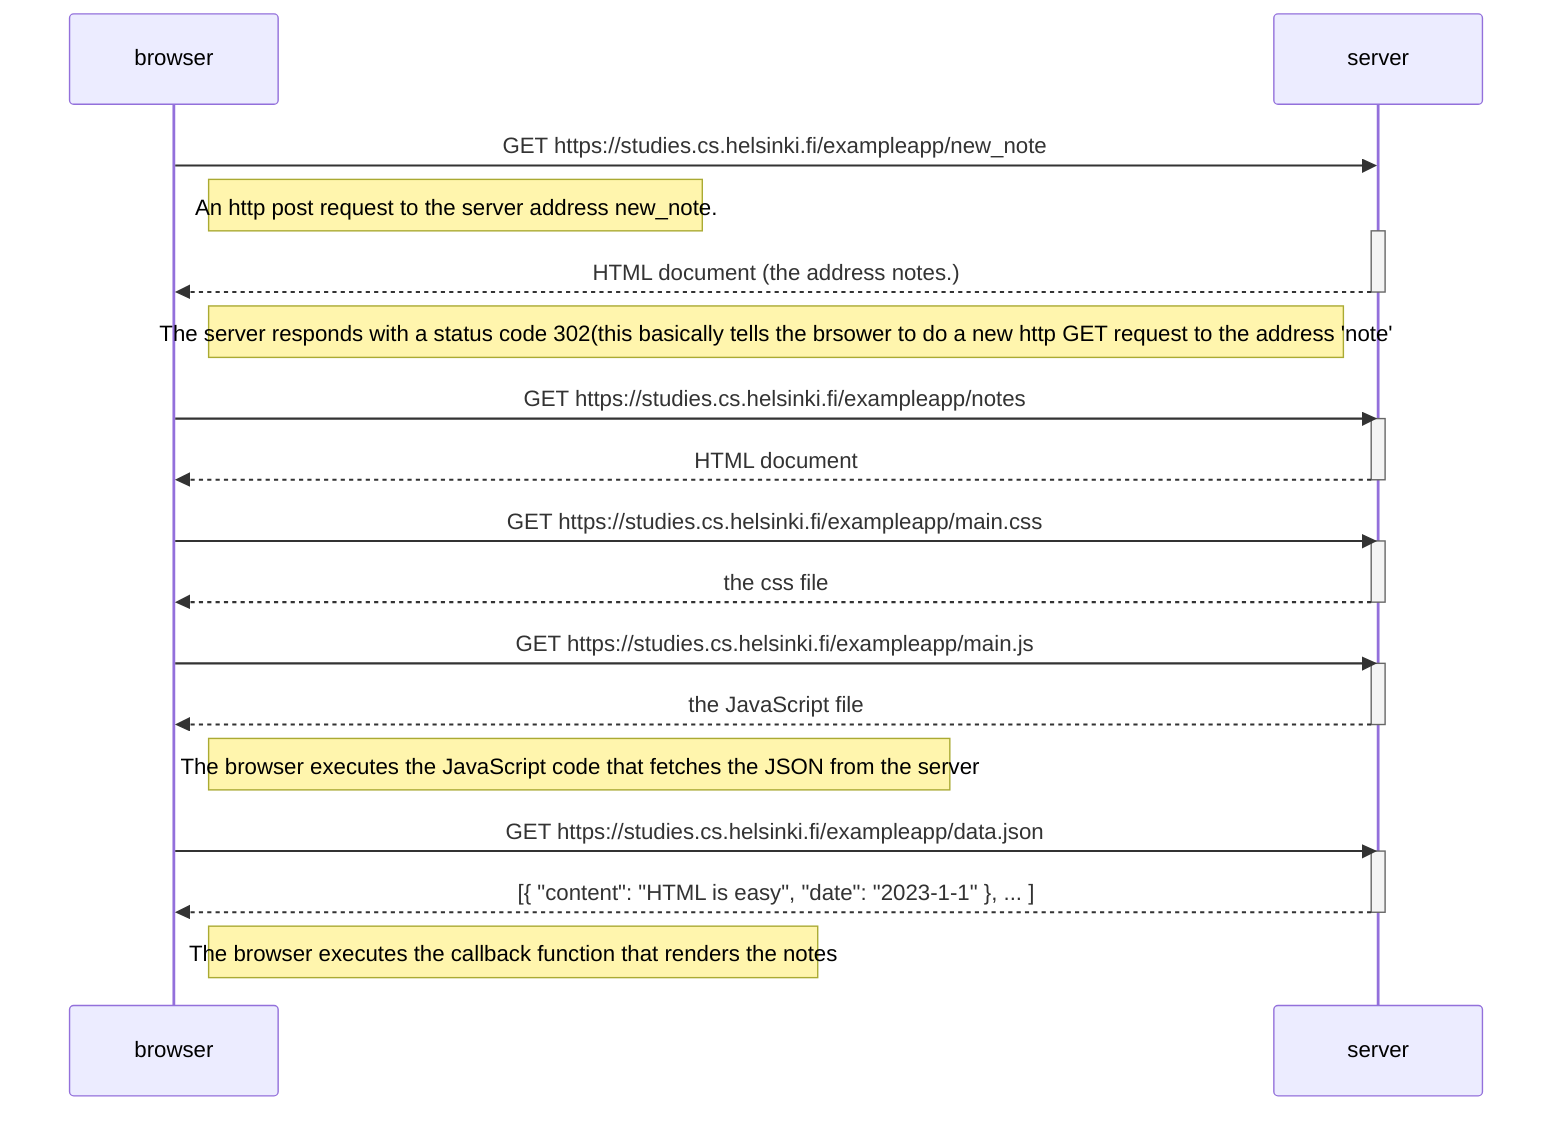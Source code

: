 sequenceDiagram
    participant browser
    participant server

    browser->>server: GET https://studies.cs.helsinki.fi/exampleapp/new_note
Note right of browser:An http post request to the server address new_note. 
    activate server
    server-->>browser: HTML document (the address notes.)
    deactivate server

Note right of browser: The server responds with a status code 302(this basically tells the brsower to do a new http GET request to the address 'note'

    browser->>server: GET https://studies.cs.helsinki.fi/exampleapp/notes
    activate server
    server-->>browser: HTML document
    deactivate server

    browser->>server: GET https://studies.cs.helsinki.fi/exampleapp/main.css
    activate server
    server-->>browser: the css file
    deactivate server

    browser->>server: GET https://studies.cs.helsinki.fi/exampleapp/main.js
    activate server
    server-->>browser: the JavaScript file
    deactivate server

    Note right of browser: The browser executes the JavaScript code that fetches the JSON from the server

    browser->>server: GET https://studies.cs.helsinki.fi/exampleapp/data.json
    activate server
    server-->>browser: [{ "content": "HTML is easy", "date": "2023-1-1" }, ... ]
    deactivate server

    Note right of browser: The browser executes the callback function that renders the notes